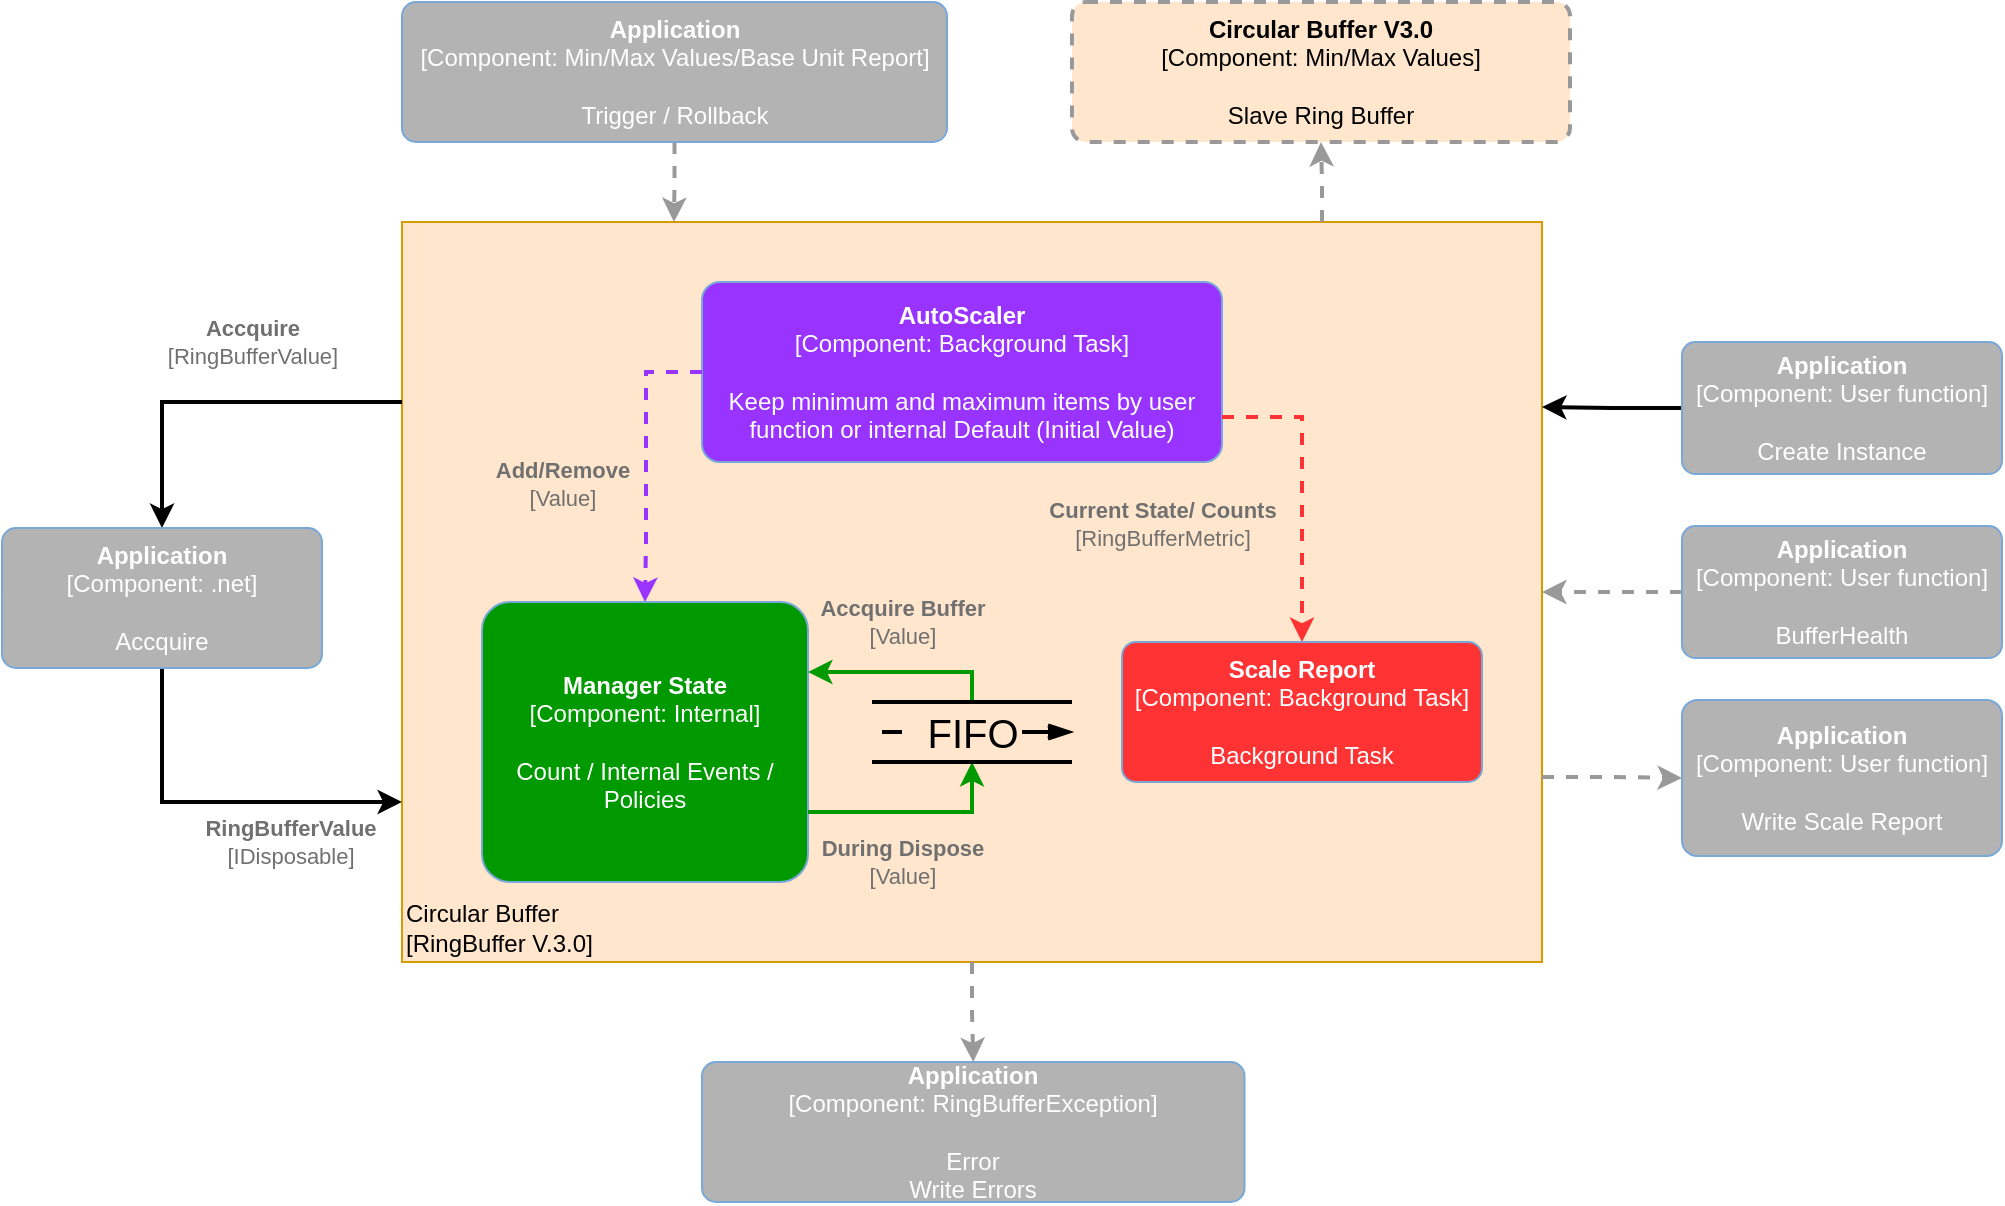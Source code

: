 <mxfile version="15.2.5" type="device"><diagram id="SKhKp4L06CGvSO7_5HvF" name="Page-1"><mxGraphModel dx="2062" dy="822" grid="1" gridSize="10" guides="1" tooltips="1" connect="1" arrows="1" fold="1" page="1" pageScale="1" pageWidth="827" pageHeight="1169" math="0" shadow="0"><root><mxCell id="0"/><mxCell id="1" parent="0"/><object placeholders="1" c4Name="Circular Buffer" c4Type="ExecutionEnvironment" c4Application="RingBuffer V.3.0" label="&lt;div style=&quot;text-align: left&quot;&gt;%c4Name%&lt;/div&gt;&lt;div style=&quot;text-align: left&quot;&gt;[%c4Application%]&lt;/div&gt;" id="LtZqD3Pj0FnWDJnHlD2P-1"><mxCell style="rounded=1;whiteSpace=wrap;html=1;labelBackgroundColor=none;fillColor=#FFE6CC;align=left;arcSize=0;strokeColor=#d79b00;verticalAlign=bottom;metaEdit=1;metaData={&quot;c4Type&quot;:{&quot;editable&quot;:false}};points=[[0.25,0,0],[0.5,0,0],[0.75,0,0],[1,0.25,0],[1,0.5,0],[1,0.75,0],[0.75,1,0],[0.5,1,0],[0.25,1,0],[0,0.75,0],[0,0.5,0],[0,0.25,0]];" parent="1" vertex="1"><mxGeometry x="230" y="130" width="570" height="370" as="geometry"/></mxCell></object><object placeholders="1" c4Type="Relationship" c4Technology="RingBufferValue" c4Description="Accquire" label="&lt;div style=&quot;text-align: left&quot;&gt;&lt;div style=&quot;text-align: center&quot;&gt;&lt;b&gt;%c4Description%&lt;/b&gt;&lt;/div&gt;&lt;div style=&quot;text-align: center&quot;&gt;[%c4Technology%]&lt;/div&gt;&lt;/div&gt;" id="LtZqD3Pj0FnWDJnHlD2P-3"><mxCell style="rounded=0;html=1;jettySize=auto;orthogonalLoop=1;strokeColor=#000000;strokeWidth=2;fontColor=#707070;jumpStyle=none;metaEdit=1;metaData={&quot;c4Type&quot;:{&quot;editable&quot;:false}};edgeStyle=orthogonalEdgeStyle;entryX=0.5;entryY=0;entryDx=0;entryDy=0;entryPerimeter=0;" parent="1" target="WGA8cgyegpT5jS9Jvo8Z-2" edge="1"><mxGeometry x="-0.176" y="-30" width="160" relative="1" as="geometry"><mxPoint x="230" y="220" as="sourcePoint"/><mxPoint x="105" y="210" as="targetPoint"/><Array as="points"><mxPoint x="110" y="220"/></Array><mxPoint as="offset"/></mxGeometry></mxCell></object><object placeholders="1" c4Type="Relationship" c4Technology="IDisposable" c4Description="RingBufferValue" label="&lt;div style=&quot;text-align: left&quot;&gt;&lt;div style=&quot;text-align: center&quot;&gt;&lt;b&gt;%c4Description%&lt;/b&gt;&lt;/div&gt;&lt;div style=&quot;text-align: center&quot;&gt;[%c4Technology%]&lt;/div&gt;&lt;/div&gt;" id="LtZqD3Pj0FnWDJnHlD2P-4"><mxCell style="rounded=0;html=1;jettySize=auto;orthogonalLoop=1;strokeColor=#000000;strokeWidth=2;fontColor=#707070;jumpStyle=none;metaEdit=1;metaData={&quot;c4Type&quot;:{&quot;editable&quot;:false}};exitX=0.5;exitY=1;exitDx=0;exitDy=0;exitPerimeter=0;edgeStyle=orthogonalEdgeStyle;" parent="1" source="WGA8cgyegpT5jS9Jvo8Z-2" edge="1"><mxGeometry x="0.4" y="-20" width="160" relative="1" as="geometry"><mxPoint x="105" y="350" as="sourcePoint"/><mxPoint x="230" y="420" as="targetPoint"/><Array as="points"><mxPoint x="110" y="420"/></Array><mxPoint as="offset"/></mxGeometry></mxCell></object><object placeholders="1" c4Name="AutoScaler" c4Type="Component" c4Technology="Background Task" c4Description="Keep minimum and maximum items by user function or internal Default (Initial Value)" label="&lt;b&gt;%c4Name%&lt;/b&gt;&lt;div&gt;[%c4Type%: %c4Technology%]&lt;/div&gt;&lt;br&gt;&lt;div&gt;%c4Description%&lt;/div&gt;" id="HuwA8I4IRFJccPy0onyr-1"><mxCell style="rounded=1;whiteSpace=wrap;html=1;labelBackgroundColor=none;fillColor=#9933FF;fontColor=#ffffff;align=center;arcSize=10;strokeColor=#78A8D8;metaEdit=1;metaData={&quot;c4Type&quot;:{&quot;editable&quot;:false}};points=[[0.25,0,0],[0.5,0,0],[0.75,0,0],[1,0.25,0],[1,0.5,0],[1,0.75,0],[0.75,1,0],[0.5,1,0],[0.25,1,0],[0,0.75,0],[0,0.5,0],[0,0.25,0]];" parent="1" vertex="1"><mxGeometry x="380" y="160" width="260" height="90" as="geometry"/></mxCell></object><mxCell id="coI2okFud7eQJbKopKoz-4" style="edgeStyle=orthogonalEdgeStyle;rounded=0;orthogonalLoop=1;jettySize=auto;html=1;exitX=0;exitY=0.5;exitDx=0;exitDy=0;exitPerimeter=0;entryX=1;entryY=0.25;entryDx=0;entryDy=0;entryPerimeter=0;strokeWidth=2;" parent="1" source="HuwA8I4IRFJccPy0onyr-2" target="LtZqD3Pj0FnWDJnHlD2P-1" edge="1"><mxGeometry relative="1" as="geometry"/></mxCell><object placeholders="1" c4Name="Application" c4Type="Component" c4Technology="User function" c4Description="Create Instance" label="&lt;b&gt;%c4Name%&lt;/b&gt;&lt;div&gt;[%c4Type%: %c4Technology%]&lt;/div&gt;&lt;br&gt;&lt;div&gt;%c4Description%&lt;/div&gt;" id="HuwA8I4IRFJccPy0onyr-2"><mxCell style="rounded=1;whiteSpace=wrap;html=1;labelBackgroundColor=none;fillColor=#B3B3B3;fontColor=#ffffff;align=center;arcSize=10;strokeColor=#78A8D8;metaEdit=1;metaData={&quot;c4Type&quot;:{&quot;editable&quot;:false}};points=[[0.25,0,0],[0.5,0,0],[0.75,0,0],[1,0.25,0],[1,0.5,0],[1,0.75,0],[0.75,1,0],[0.5,1,0],[0.25,1,0],[0,0.75,0],[0,0.5,0],[0,0.25,0]];" parent="1" vertex="1"><mxGeometry x="870" y="190" width="160" height="66" as="geometry"/></mxCell></object><object placeholders="1" c4Name="Scale Report" c4Type="Component" c4Technology="Background Task" c4Description="Background Task" label="&lt;b&gt;%c4Name%&lt;/b&gt;&lt;div&gt;[%c4Type%: %c4Technology%]&lt;/div&gt;&lt;br&gt;&lt;div&gt;%c4Description%&lt;/div&gt;" id="HuwA8I4IRFJccPy0onyr-6"><mxCell style="rounded=1;whiteSpace=wrap;html=1;labelBackgroundColor=none;fillColor=#FF3333;fontColor=#ffffff;align=center;arcSize=10;strokeColor=#78A8D8;metaEdit=1;metaData={&quot;c4Type&quot;:{&quot;editable&quot;:false}};points=[[0.25,0,0],[0.5,0,0],[0.75,0,0],[1,0.25,0],[1,0.5,0],[1,0.75,0],[0.75,1,0],[0.5,1,0],[0.25,1,0],[0,0.75,0],[0,0.5,0],[0,0.25,0]];" parent="1" vertex="1"><mxGeometry x="590" y="340" width="180" height="70" as="geometry"/></mxCell></object><object placeholders="1" c4Type="Relationship" c4Technology="Value" c4Description="Add/Remove " label="&lt;div style=&quot;text-align: left&quot;&gt;&lt;div style=&quot;text-align: center&quot;&gt;&lt;b&gt;%c4Description%&lt;/b&gt;&lt;/div&gt;&lt;div style=&quot;text-align: center&quot;&gt;[%c4Technology%]&lt;/div&gt;&lt;/div&gt;" id="HuwA8I4IRFJccPy0onyr-12"><mxCell style="edgeStyle=orthogonalEdgeStyle;rounded=0;html=1;jettySize=auto;orthogonalLoop=1;strokeColor=#9933FF;strokeWidth=2;fontColor=#707070;jumpStyle=none;dashed=1;metaEdit=1;metaData={&quot;c4Type&quot;:{&quot;editable&quot;:false}};exitX=0;exitY=0.5;exitDx=0;exitDy=0;exitPerimeter=0;labelBackgroundColor=none;entryX=0.5;entryY=0;entryDx=0;entryDy=0;entryPerimeter=0;" parent="1" source="HuwA8I4IRFJccPy0onyr-1" target="HuwA8I4IRFJccPy0onyr-15" edge="1"><mxGeometry x="0.161" y="-42" width="160" relative="1" as="geometry"><mxPoint x="490" y="220" as="sourcePoint"/><mxPoint x="530" y="275" as="targetPoint"/><Array as="points"><mxPoint x="352" y="205"/><mxPoint x="352" y="290"/></Array><mxPoint as="offset"/></mxGeometry></mxCell></object><mxCell id="coI2okFud7eQJbKopKoz-3" style="edgeStyle=orthogonalEdgeStyle;rounded=0;orthogonalLoop=1;jettySize=auto;html=1;exitX=0.5;exitY=1;exitDx=0;exitDy=0;exitPerimeter=0;strokeWidth=2;dashed=1;strokeColor=#999999;" parent="1" source="LtZqD3Pj0FnWDJnHlD2P-1" target="coI2okFud7eQJbKopKoz-1" edge="1"><mxGeometry relative="1" as="geometry"/></mxCell><object placeholders="1" c4Name="Manager State" c4Type="Component" c4Technology="Internal" c4Description="Count / Internal Events / Policies" label="&lt;b&gt;%c4Name%&lt;/b&gt;&lt;div&gt;[%c4Type%: %c4Technology%]&lt;/div&gt;&lt;br&gt;&lt;div&gt;%c4Description%&lt;/div&gt;" id="HuwA8I4IRFJccPy0onyr-15"><mxCell style="rounded=1;whiteSpace=wrap;html=1;labelBackgroundColor=none;fillColor=#009900;fontColor=#ffffff;align=center;arcSize=10;strokeColor=#78A8D8;metaEdit=1;metaData={&quot;c4Type&quot;:{&quot;editable&quot;:false}};points=[[0.25,0,0],[0.5,0,0],[0.75,0,0],[1,0.25,0],[1,0.5,0],[1,0.75,0],[0.75,1,0],[0.5,1,0],[0.25,1,0],[0,0.75,0],[0,0.5,0],[0,0.25,0]];" parent="1" vertex="1"><mxGeometry x="270" y="320" width="163" height="140" as="geometry"/></mxCell></object><object placeholders="1" c4Type="Relationship" c4Technology="RingBufferMetric" c4Description="Current State/ Counts" label="&lt;div style=&quot;text-align: left&quot;&gt;&lt;div style=&quot;text-align: center&quot;&gt;&lt;b&gt;%c4Description%&lt;/b&gt;&lt;/div&gt;&lt;div style=&quot;text-align: center&quot;&gt;[%c4Technology%]&lt;/div&gt;&lt;/div&gt;" id="HuwA8I4IRFJccPy0onyr-19"><mxCell style="edgeStyle=orthogonalEdgeStyle;rounded=0;html=1;jettySize=auto;orthogonalLoop=1;strokeColor=#FF3333;strokeWidth=2;fontColor=#707070;jumpStyle=none;dashed=1;metaEdit=1;metaData={&quot;c4Type&quot;:{&quot;editable&quot;:false}};exitX=1;exitY=0.75;exitDx=0;exitDy=0;exitPerimeter=0;fillColor=#FF3333;labelBackgroundColor=none;" parent="1" source="HuwA8I4IRFJccPy0onyr-1" target="HuwA8I4IRFJccPy0onyr-6" edge="1"><mxGeometry x="-1" y="-60" width="160" relative="1" as="geometry"><mxPoint x="440" y="440" as="sourcePoint"/><mxPoint x="680" y="475" as="targetPoint"/><mxPoint x="-30" y="-7" as="offset"/><Array as="points"><mxPoint x="680" y="228"/></Array></mxGeometry></mxCell></object><object placeholders="1" c4Type="Relationship" c4Technology="Value" c4Description="Accquire Buffer" label="&lt;div style=&quot;text-align: left&quot;&gt;&lt;div style=&quot;text-align: center&quot;&gt;&lt;b&gt;%c4Description%&lt;/b&gt;&lt;/div&gt;&lt;div style=&quot;text-align: center&quot;&gt;[%c4Technology%]&lt;/div&gt;&lt;/div&gt;" id="HuwA8I4IRFJccPy0onyr-26"><mxCell style="edgeStyle=orthogonalEdgeStyle;rounded=0;html=1;jettySize=auto;orthogonalLoop=1;strokeColor=#009900;strokeWidth=2;fontColor=#707070;jumpStyle=none;metaEdit=1;metaData={&quot;c4Type&quot;:{&quot;editable&quot;:false}};fillColor=#009900;entryX=1;entryY=0.25;entryDx=0;entryDy=0;entryPerimeter=0;exitX=0.5;exitY=0;exitDx=0;exitDy=0;labelBackgroundColor=none;" parent="1" source="HuwA8I4IRFJccPy0onyr-11" target="HuwA8I4IRFJccPy0onyr-15" edge="1"><mxGeometry x="0.031" y="-25" width="160" relative="1" as="geometry"><mxPoint x="550" y="293" as="sourcePoint"/><mxPoint x="433" y="340" as="targetPoint"/><Array as="points"><mxPoint x="515" y="355"/></Array><mxPoint as="offset"/></mxGeometry></mxCell></object><object placeholders="1" c4Type="Relationship" c4Technology="Value" c4Description="During Dispose" label="&lt;div style=&quot;text-align: left&quot;&gt;&lt;div style=&quot;text-align: center&quot;&gt;&lt;b&gt;%c4Description%&lt;/b&gt;&lt;/div&gt;&lt;div style=&quot;text-align: center&quot;&gt;[%c4Technology%]&lt;/div&gt;&lt;/div&gt;" id="FamirULIeU2soEENvo0W-2"><mxCell style="edgeStyle=orthogonalEdgeStyle;rounded=0;html=1;jettySize=auto;orthogonalLoop=1;strokeColor=#009900;strokeWidth=2;fontColor=#707070;jumpStyle=none;metaEdit=1;metaData={&quot;c4Type&quot;:{&quot;editable&quot;:false}};exitX=1;exitY=0.75;exitDx=0;exitDy=0;exitPerimeter=0;startArrow=none;entryX=0.5;entryY=1;entryDx=0;entryDy=0;labelBackgroundColor=none;" parent="1" source="HuwA8I4IRFJccPy0onyr-15" target="HuwA8I4IRFJccPy0onyr-11" edge="1"><mxGeometry x="-0.121" y="-25" width="160" relative="1" as="geometry"><mxPoint x="532" y="330" as="sourcePoint"/><mxPoint x="580" y="390" as="targetPoint"/><Array as="points"><mxPoint x="515" y="425"/></Array><mxPoint as="offset"/></mxGeometry></mxCell></object><mxCell id="coI2okFud7eQJbKopKoz-5" style="edgeStyle=orthogonalEdgeStyle;rounded=0;orthogonalLoop=1;jettySize=auto;html=1;strokeWidth=2;dashed=1;exitX=1;exitY=0.75;exitDx=0;exitDy=0;exitPerimeter=0;strokeColor=#999999;" parent="1" source="LtZqD3Pj0FnWDJnHlD2P-1" target="uDWLv8_23D1fa2bY0Wyb-4" edge="1"><mxGeometry relative="1" as="geometry"/></mxCell><object placeholders="1" c4Name="Application" c4Type="Component" c4Technology="User function" c4Description="Write Scale Report" label="&lt;b&gt;%c4Name%&lt;/b&gt;&lt;div&gt;[%c4Type%: %c4Technology%]&lt;/div&gt;&lt;br&gt;&lt;div&gt;%c4Description%&lt;/div&gt;" id="uDWLv8_23D1fa2bY0Wyb-4"><mxCell style="rounded=1;whiteSpace=wrap;html=1;labelBackgroundColor=none;fillColor=#B3B3B3;fontColor=#ffffff;align=center;arcSize=10;strokeColor=#78A8D8;metaEdit=1;metaData={&quot;c4Type&quot;:{&quot;editable&quot;:false}};points=[[0.25,0,0],[0.5,0,0],[0.75,0,0],[1,0.25,0],[1,0.5,0],[1,0.75,0],[0.75,1,0],[0.5,1,0],[0.25,1,0],[0,0.75,0],[0,0.5,0],[0,0.25,0]];" parent="1" vertex="1"><mxGeometry x="870" y="369" width="160" height="78" as="geometry"/></mxCell></object><mxCell id="HuwA8I4IRFJccPy0onyr-11" value="FIFO" style="strokeWidth=2;html=1;shape=mxgraph.lean_mapping.fifo_sequence_flow;pointerEvents=1;fontStyle=0;fontSize=20;align=center;" parent="1" vertex="1"><mxGeometry x="465" y="370" width="100" height="30" as="geometry"/></mxCell><object placeholders="1" c4Name="Application" c4Type="Component" c4Technology=".net" c4Description="Accquire" label="&lt;b&gt;%c4Name%&lt;/b&gt;&lt;div&gt;[%c4Type%: %c4Technology%]&lt;/div&gt;&lt;br&gt;&lt;div&gt;%c4Description%&lt;/div&gt;" id="WGA8cgyegpT5jS9Jvo8Z-2"><mxCell style="rounded=1;whiteSpace=wrap;html=1;labelBackgroundColor=none;fillColor=#B3B3B3;fontColor=#ffffff;align=center;arcSize=10;strokeColor=#78A8D8;metaEdit=1;metaData={&quot;c4Type&quot;:{&quot;editable&quot;:false}};points=[[0.25,0,0],[0.5,0,0],[0.75,0,0],[1,0.25,0],[1,0.5,0],[1,0.75,0],[0.75,1,0],[0.5,1,0],[0.25,1,0],[0,0.75,0],[0,0.5,0],[0,0.25,0]];" parent="1" vertex="1"><mxGeometry x="30" y="283" width="160" height="70" as="geometry"/></mxCell></object><mxCell id="WGA8cgyegpT5jS9Jvo8Z-5" style="edgeStyle=orthogonalEdgeStyle;rounded=0;orthogonalLoop=1;jettySize=auto;html=1;labelBackgroundColor=none;strokeWidth=2;dashed=1;strokeColor=#999999;" parent="1" source="WGA8cgyegpT5jS9Jvo8Z-4" edge="1"><mxGeometry relative="1" as="geometry"><mxPoint x="366" y="130" as="targetPoint"/></mxGeometry></mxCell><object placeholders="1" c4Name="Application" c4Type="Component" c4Technology="Min/Max Values/Base Unit Report" c4Description="Trigger / Rollback" label="&lt;b&gt;%c4Name%&lt;/b&gt;&lt;div&gt;[%c4Type%: %c4Technology%]&lt;/div&gt;&lt;br&gt;&lt;div&gt;%c4Description%&lt;/div&gt;" id="WGA8cgyegpT5jS9Jvo8Z-4"><mxCell style="rounded=1;whiteSpace=wrap;html=1;labelBackgroundColor=none;fillColor=#B3B3B3;fontColor=#ffffff;align=center;arcSize=10;strokeColor=#78A8D8;metaEdit=1;metaData={&quot;c4Type&quot;:{&quot;editable&quot;:false}};points=[[0.25,0,0],[0.5,0,0],[0.75,0,0],[1,0.25,0],[1,0.5,0],[1,0.75,0],[0.75,1,0],[0.5,1,0],[0.25,1,0],[0,0.75,0],[0,0.5,0],[0,0.25,0]];" parent="1" vertex="1"><mxGeometry x="230" y="20" width="272.5" height="70" as="geometry"/></mxCell></object><object placeholders="1" c4Name="Application" c4Type="Component" c4Technology="RingBufferException" c4Description="Error &#10;Write Errors" label="&lt;b&gt;%c4Name%&lt;/b&gt;&lt;div&gt;[%c4Type%: %c4Technology%]&lt;/div&gt;&lt;br&gt;&lt;div&gt;%c4Description%&lt;/div&gt;" id="coI2okFud7eQJbKopKoz-1"><mxCell style="rounded=1;whiteSpace=wrap;html=1;labelBackgroundColor=none;fillColor=#B3B3B3;fontColor=#ffffff;align=center;arcSize=10;strokeColor=#78A8D8;metaEdit=1;metaData={&quot;c4Type&quot;:{&quot;editable&quot;:false}};points=[[0.25,0,0],[0.5,0,0],[0.75,0,0],[1,0.25,0],[1,0.5,0],[1,0.75,0],[0.75,1,0],[0.5,1,0],[0.25,1,0],[0,0.75,0],[0,0.5,0],[0,0.25,0]];" parent="1" vertex="1"><mxGeometry x="380" y="550" width="271.25" height="70" as="geometry"/></mxCell></object><mxCell id="09K7Jv_GcssGxBSVvJuG-4" style="edgeStyle=orthogonalEdgeStyle;rounded=0;orthogonalLoop=1;jettySize=auto;html=1;strokeWidth=2;dashed=1;exitX=0.807;exitY=0;exitDx=0;exitDy=0;exitPerimeter=0;strokeColor=#999999;" parent="1" source="LtZqD3Pj0FnWDJnHlD2P-1" target="09K7Jv_GcssGxBSVvJuG-2" edge="1"><mxGeometry relative="1" as="geometry"/></mxCell><object placeholders="1" c4Name="Circular Buffer V3.0" c4Type="Component" c4Technology="Min/Max Values" c4Description="Slave Ring Buffer" label="&lt;b&gt;%c4Name%&lt;/b&gt;&lt;div&gt;[%c4Type%: %c4Technology%]&lt;/div&gt;&lt;br&gt;&lt;div&gt;%c4Description%&lt;/div&gt;" id="09K7Jv_GcssGxBSVvJuG-2"><mxCell style="rounded=1;whiteSpace=wrap;html=1;labelBackgroundColor=none;fillColor=#FFE6CC;fontColor=#000000;align=center;arcSize=10;strokeColor=#999999;metaEdit=1;metaData={&quot;c4Type&quot;:{&quot;editable&quot;:false}};points=[[0.25,0,0],[0.5,0,0],[0.75,0,0],[1,0.25,0],[1,0.5,0],[1,0.75,0],[0.75,1,0],[0.5,1,0],[0.25,1,0],[0,0.75,0],[0,0.5,0],[0,0.25,0]];dashed=1;strokeWidth=2;" parent="1" vertex="1"><mxGeometry x="565" y="20" width="249" height="70" as="geometry"/></mxCell></object><mxCell id="X8GMfs8ggtF_DOebPk15-2" style="edgeStyle=orthogonalEdgeStyle;rounded=0;orthogonalLoop=1;jettySize=auto;html=1;entryX=1;entryY=0.5;entryDx=0;entryDy=0;entryPerimeter=0;strokeWidth=2;dashed=1;strokeColor=#999999;" edge="1" parent="1" source="X8GMfs8ggtF_DOebPk15-1" target="LtZqD3Pj0FnWDJnHlD2P-1"><mxGeometry relative="1" as="geometry"/></mxCell><object placeholders="1" c4Name="Application" c4Type="Component" c4Technology="User function" c4Description="BufferHealth" label="&lt;b&gt;%c4Name%&lt;/b&gt;&lt;div&gt;[%c4Type%: %c4Technology%]&lt;/div&gt;&lt;br&gt;&lt;div&gt;%c4Description%&lt;/div&gt;" id="X8GMfs8ggtF_DOebPk15-1"><mxCell style="rounded=1;whiteSpace=wrap;html=1;labelBackgroundColor=none;fillColor=#B3B3B3;fontColor=#ffffff;align=center;arcSize=10;strokeColor=#78A8D8;metaEdit=1;metaData={&quot;c4Type&quot;:{&quot;editable&quot;:false}};points=[[0.25,0,0],[0.5,0,0],[0.75,0,0],[1,0.25,0],[1,0.5,0],[1,0.75,0],[0.75,1,0],[0.5,1,0],[0.25,1,0],[0,0.75,0],[0,0.5,0],[0,0.25,0]];" vertex="1" parent="1"><mxGeometry x="870" y="282" width="160" height="66" as="geometry"/></mxCell></object></root></mxGraphModel></diagram></mxfile>